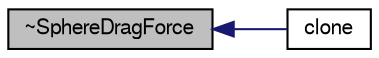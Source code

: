 digraph "~SphereDragForce"
{
  bgcolor="transparent";
  edge [fontname="FreeSans",fontsize="10",labelfontname="FreeSans",labelfontsize="10"];
  node [fontname="FreeSans",fontsize="10",shape=record];
  rankdir="LR";
  Node10 [label="~SphereDragForce",height=0.2,width=0.4,color="black", fillcolor="grey75", style="filled", fontcolor="black"];
  Node10 -> Node11 [dir="back",color="midnightblue",fontsize="10",style="solid",fontname="FreeSans"];
  Node11 [label="clone",height=0.2,width=0.4,color="black",URL="$a24118.html#ac7eaa8b220cc46ce90a03b7fc312138e",tooltip="Construct and return a clone. "];
}
